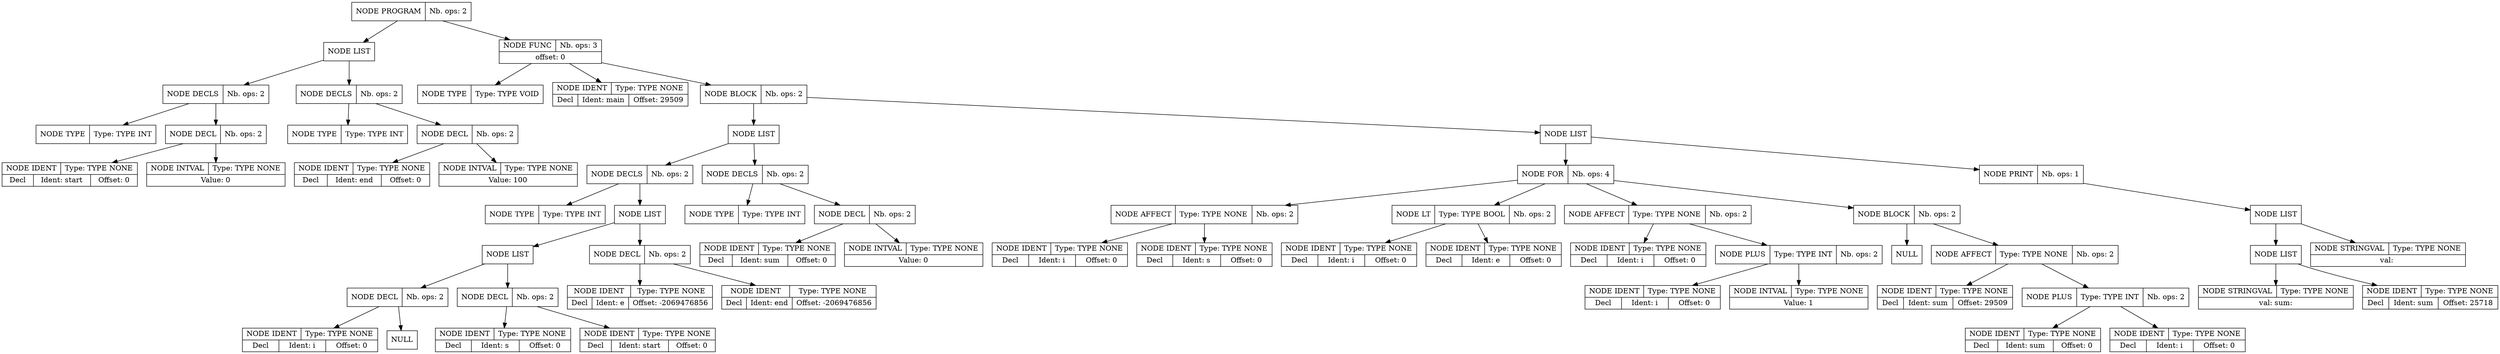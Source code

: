 digraph global_vars {
    N1 [shape=record, label="{{NODE PROGRAM|Nb. ops: 2}}"];
    N2 [shape=record, label="{{NODE LIST}}"];
    N3 [shape=record, label="{{NODE DECLS|Nb. ops: 2}}"];
    N4 [shape=record, label="{{NODE TYPE|Type: TYPE INT}}"];
    edge[tailclip=true];
    N3 -> N4
    N5 [shape=record, label="{{NODE DECL|Nb. ops: 2}}"];
    N6 [shape=record, label="{{NODE IDENT|Type: TYPE NONE}|{<decl>Decl      |Ident: start|Offset: 0}}"];
    edge[tailclip=true];
    N5 -> N6
    N7 [shape=record, label="{{NODE INTVAL|Type: TYPE NONE}|{Value: 0}}"];
    edge[tailclip=true];
    N5 -> N7
    edge[tailclip=true];
    N3 -> N5
    edge[tailclip=true];
    N2 -> N3
    N8 [shape=record, label="{{NODE DECLS|Nb. ops: 2}}"];
    N9 [shape=record, label="{{NODE TYPE|Type: TYPE INT}}"];
    edge[tailclip=true];
    N8 -> N9
    N10 [shape=record, label="{{NODE DECL|Nb. ops: 2}}"];
    N11 [shape=record, label="{{NODE IDENT|Type: TYPE NONE}|{<decl>Decl      |Ident: end|Offset: 0}}"];
    edge[tailclip=true];
    N10 -> N11
    N12 [shape=record, label="{{NODE INTVAL|Type: TYPE NONE}|{Value: 100}}"];
    edge[tailclip=true];
    N10 -> N12
    edge[tailclip=true];
    N8 -> N10
    edge[tailclip=true];
    N2 -> N8
    edge[tailclip=true];
    N1 -> N2
    N13 [shape=record, label="{{NODE FUNC|Nb. ops: 3}|{offset: 0}}"];
    N14 [shape=record, label="{{NODE TYPE|Type: TYPE VOID}}"];
    edge[tailclip=true];
    N13 -> N14
    N15 [shape=record, label="{{NODE IDENT|Type: TYPE NONE}|{<decl>Decl      |Ident: main|Offset: 29509}}"];
    edge[tailclip=true];
    N13 -> N15
    N16 [shape=record, label="{{NODE BLOCK|Nb. ops: 2}}"];
    N17 [shape=record, label="{{NODE LIST}}"];
    N18 [shape=record, label="{{NODE DECLS|Nb. ops: 2}}"];
    N19 [shape=record, label="{{NODE TYPE|Type: TYPE INT}}"];
    edge[tailclip=true];
    N18 -> N19
    N20 [shape=record, label="{{NODE LIST}}"];
    N21 [shape=record, label="{{NODE LIST}}"];
    N22 [shape=record, label="{{NODE DECL|Nb. ops: 2}}"];
    N23 [shape=record, label="{{NODE IDENT|Type: TYPE NONE}|{<decl>Decl      |Ident: i|Offset: 0}}"];
    edge[tailclip=true];
    N22 -> N23
    N24 [shape=record, label="{{NULL}}"];
    edge[tailclip=true];
    N22 -> N24
    edge[tailclip=true];
    N21 -> N22
    N25 [shape=record, label="{{NODE DECL|Nb. ops: 2}}"];
    N26 [shape=record, label="{{NODE IDENT|Type: TYPE NONE}|{<decl>Decl      |Ident: s|Offset: 0}}"];
    edge[tailclip=true];
    N25 -> N26
    N27 [shape=record, label="{{NODE IDENT|Type: TYPE NONE}|{<decl>Decl      |Ident: start|Offset: 0}}"];
    edge[tailclip=true];
    N25 -> N27
    edge[tailclip=true];
    N21 -> N25
    edge[tailclip=true];
    N20 -> N21
    N28 [shape=record, label="{{NODE DECL|Nb. ops: 2}}"];
    N29 [shape=record, label="{{NODE IDENT|Type: TYPE NONE}|{<decl>Decl      |Ident: e|Offset: -2069476856}}"];
    edge[tailclip=true];
    N28 -> N29
    N30 [shape=record, label="{{NODE IDENT|Type: TYPE NONE}|{<decl>Decl      |Ident: end|Offset: -2069476856}}"];
    edge[tailclip=true];
    N28 -> N30
    edge[tailclip=true];
    N20 -> N28
    edge[tailclip=true];
    N18 -> N20
    edge[tailclip=true];
    N17 -> N18
    N31 [shape=record, label="{{NODE DECLS|Nb. ops: 2}}"];
    N32 [shape=record, label="{{NODE TYPE|Type: TYPE INT}}"];
    edge[tailclip=true];
    N31 -> N32
    N33 [shape=record, label="{{NODE DECL|Nb. ops: 2}}"];
    N34 [shape=record, label="{{NODE IDENT|Type: TYPE NONE}|{<decl>Decl      |Ident: sum|Offset: 0}}"];
    edge[tailclip=true];
    N33 -> N34
    N35 [shape=record, label="{{NODE INTVAL|Type: TYPE NONE}|{Value: 0}}"];
    edge[tailclip=true];
    N33 -> N35
    edge[tailclip=true];
    N31 -> N33
    edge[tailclip=true];
    N17 -> N31
    edge[tailclip=true];
    N16 -> N17
    N36 [shape=record, label="{{NODE LIST}}"];
    N37 [shape=record, label="{{NODE FOR|Nb. ops: 4}}"];
    N38 [shape=record, label="{{NODE AFFECT|Type: TYPE NONE|Nb. ops: 2}}"];
    N39 [shape=record, label="{{NODE IDENT|Type: TYPE NONE}|{<decl>Decl      |Ident: i|Offset: 0}}"];
    edge[tailclip=true];
    N38 -> N39
    N40 [shape=record, label="{{NODE IDENT|Type: TYPE NONE}|{<decl>Decl      |Ident: s|Offset: 0}}"];
    edge[tailclip=true];
    N38 -> N40
    edge[tailclip=true];
    N37 -> N38
    N41 [shape=record, label="{{NODE LT|Type: TYPE BOOL|Nb. ops: 2}}"];
    N42 [shape=record, label="{{NODE IDENT|Type: TYPE NONE}|{<decl>Decl      |Ident: i|Offset: 0}}"];
    edge[tailclip=true];
    N41 -> N42
    N43 [shape=record, label="{{NODE IDENT|Type: TYPE NONE}|{<decl>Decl      |Ident: e|Offset: 0}}"];
    edge[tailclip=true];
    N41 -> N43
    edge[tailclip=true];
    N37 -> N41
    N44 [shape=record, label="{{NODE AFFECT|Type: TYPE NONE|Nb. ops: 2}}"];
    N45 [shape=record, label="{{NODE IDENT|Type: TYPE NONE}|{<decl>Decl      |Ident: i|Offset: 0}}"];
    edge[tailclip=true];
    N44 -> N45
    N46 [shape=record, label="{{NODE PLUS|Type: TYPE INT|Nb. ops: 2}}"];
    N47 [shape=record, label="{{NODE IDENT|Type: TYPE NONE}|{<decl>Decl      |Ident: i|Offset: 0}}"];
    edge[tailclip=true];
    N46 -> N47
    N48 [shape=record, label="{{NODE INTVAL|Type: TYPE NONE}|{Value: 1}}"];
    edge[tailclip=true];
    N46 -> N48
    edge[tailclip=true];
    N44 -> N46
    edge[tailclip=true];
    N37 -> N44
    N49 [shape=record, label="{{NODE BLOCK|Nb. ops: 2}}"];
    N50 [shape=record, label="{{NULL}}"];
    edge[tailclip=true];
    N49 -> N50
    N51 [shape=record, label="{{NODE AFFECT|Type: TYPE NONE|Nb. ops: 2}}"];
    N52 [shape=record, label="{{NODE IDENT|Type: TYPE NONE}|{<decl>Decl      |Ident: sum|Offset: 29509}}"];
    edge[tailclip=true];
    N51 -> N52
    N53 [shape=record, label="{{NODE PLUS|Type: TYPE INT|Nb. ops: 2}}"];
    N54 [shape=record, label="{{NODE IDENT|Type: TYPE NONE}|{<decl>Decl      |Ident: sum|Offset: 0}}"];
    edge[tailclip=true];
    N53 -> N54
    N55 [shape=record, label="{{NODE IDENT|Type: TYPE NONE}|{<decl>Decl      |Ident: i|Offset: 0}}"];
    edge[tailclip=true];
    N53 -> N55
    edge[tailclip=true];
    N51 -> N53
    edge[tailclip=true];
    N49 -> N51
    edge[tailclip=true];
    N37 -> N49
    edge[tailclip=true];
    N36 -> N37
    N56 [shape=record, label="{{NODE PRINT|Nb. ops: 1}}"];
    N57 [shape=record, label="{{NODE LIST}}"];
    N58 [shape=record, label="{{NODE LIST}}"];
    N59 [shape=record, label="{{NODE STRINGVAL|Type: TYPE NONE}|{val: sum: }}"];
    edge[tailclip=true];
    N58 -> N59
    N60 [shape=record, label="{{NODE IDENT|Type: TYPE NONE}|{<decl>Decl      |Ident: sum|Offset: 25718}}"];
    edge[tailclip=true];
    N58 -> N60
    edge[tailclip=true];
    N57 -> N58
    N61 [shape=record, label="{{NODE STRINGVAL|Type: TYPE NONE}|{val: \n}}"];
    edge[tailclip=true];
    N57 -> N61
    edge[tailclip=true];
    N56 -> N57
    edge[tailclip=true];
    N36 -> N56
    edge[tailclip=true];
    N16 -> N36
    edge[tailclip=true];
    N13 -> N16
    edge[tailclip=true];
    N1 -> N13
}